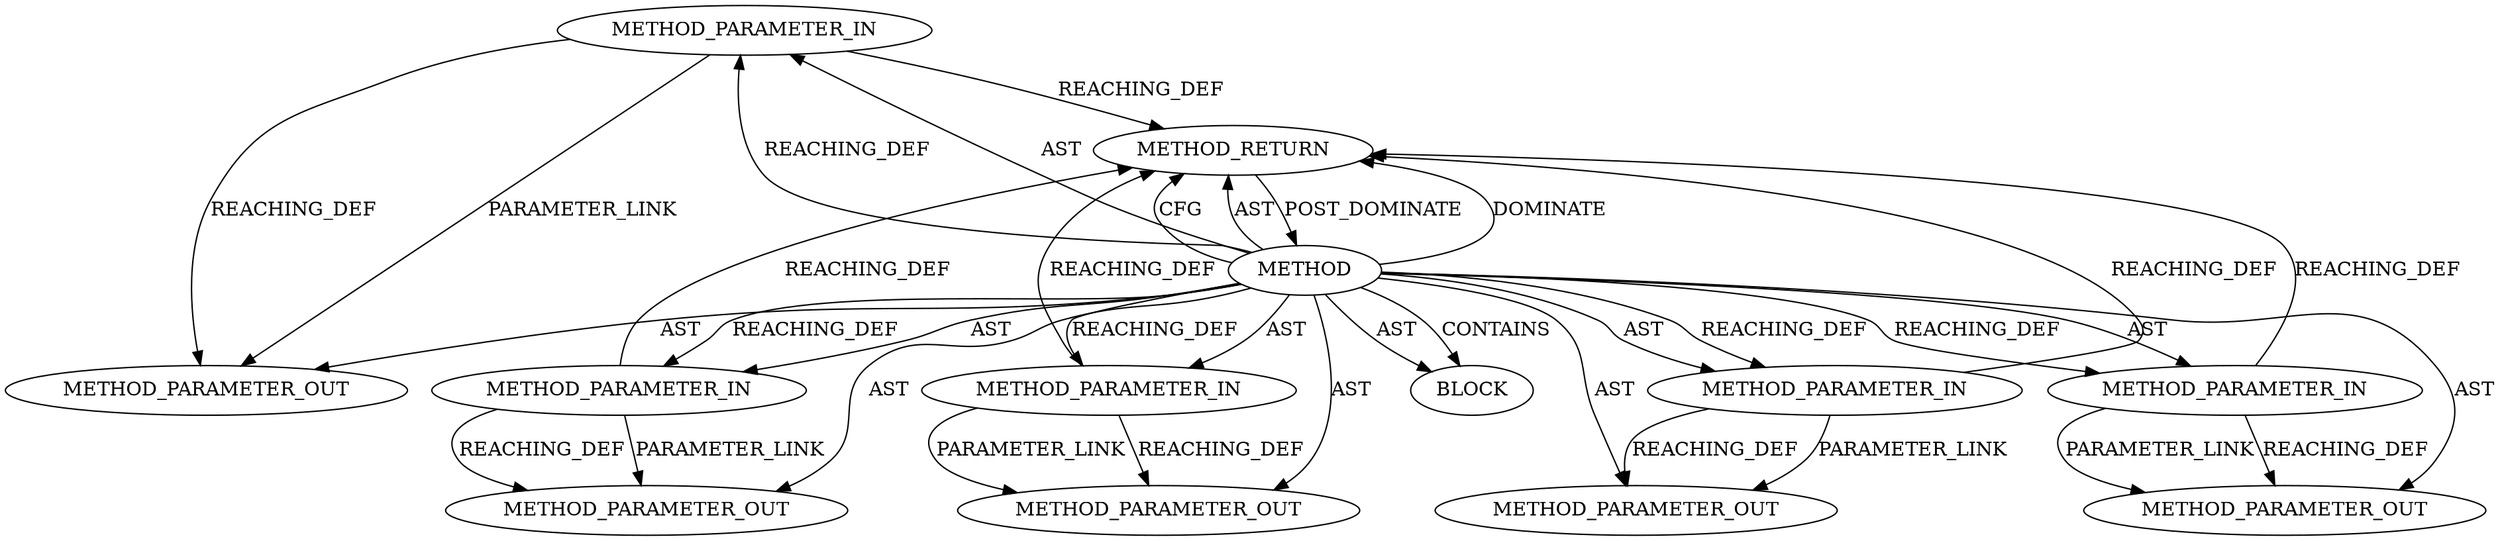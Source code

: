 digraph {
  13416 [label=METHOD_PARAMETER_OUT ORDER=1 CODE="p1" IS_VARIADIC=false TYPE_FULL_NAME="ANY" EVALUATION_STRATEGY="BY_VALUE" INDEX=1 NAME="p1"]
  13418 [label=METHOD_PARAMETER_OUT ORDER=3 CODE="p3" IS_VARIADIC=false TYPE_FULL_NAME="ANY" EVALUATION_STRATEGY="BY_VALUE" INDEX=3 NAME="p3"]
  12422 [label=METHOD_PARAMETER_IN ORDER=2 CODE="p2" IS_VARIADIC=false TYPE_FULL_NAME="ANY" EVALUATION_STRATEGY="BY_VALUE" INDEX=2 NAME="p2"]
  12424 [label=METHOD_PARAMETER_IN ORDER=4 CODE="p4" IS_VARIADIC=false TYPE_FULL_NAME="ANY" EVALUATION_STRATEGY="BY_VALUE" INDEX=4 NAME="p4"]
  13417 [label=METHOD_PARAMETER_OUT ORDER=2 CODE="p2" IS_VARIADIC=false TYPE_FULL_NAME="ANY" EVALUATION_STRATEGY="BY_VALUE" INDEX=2 NAME="p2"]
  12421 [label=METHOD_PARAMETER_IN ORDER=1 CODE="p1" IS_VARIADIC=false TYPE_FULL_NAME="ANY" EVALUATION_STRATEGY="BY_VALUE" INDEX=1 NAME="p1"]
  12427 [label=METHOD_RETURN ORDER=2 CODE="RET" TYPE_FULL_NAME="ANY" EVALUATION_STRATEGY="BY_VALUE"]
  12423 [label=METHOD_PARAMETER_IN ORDER=3 CODE="p3" IS_VARIADIC=false TYPE_FULL_NAME="ANY" EVALUATION_STRATEGY="BY_VALUE" INDEX=3 NAME="p3"]
  12426 [label=BLOCK ORDER=1 ARGUMENT_INDEX=1 CODE="<empty>" TYPE_FULL_NAME="ANY"]
  12420 [label=METHOD AST_PARENT_TYPE="NAMESPACE_BLOCK" AST_PARENT_FULL_NAME="<global>" ORDER=0 CODE="<empty>" FULL_NAME="aead_request_set_crypt" IS_EXTERNAL=true FILENAME="<empty>" SIGNATURE="" NAME="aead_request_set_crypt"]
  12425 [label=METHOD_PARAMETER_IN ORDER=5 CODE="p5" IS_VARIADIC=false TYPE_FULL_NAME="ANY" EVALUATION_STRATEGY="BY_VALUE" INDEX=5 NAME="p5"]
  13420 [label=METHOD_PARAMETER_OUT ORDER=5 CODE="p5" IS_VARIADIC=false TYPE_FULL_NAME="ANY" EVALUATION_STRATEGY="BY_VALUE" INDEX=5 NAME="p5"]
  13419 [label=METHOD_PARAMETER_OUT ORDER=4 CODE="p4" IS_VARIADIC=false TYPE_FULL_NAME="ANY" EVALUATION_STRATEGY="BY_VALUE" INDEX=4 NAME="p4"]
  12420 -> 12424 [label=AST ]
  12420 -> 12421 [label=REACHING_DEF VARIABLE=""]
  12423 -> 12427 [label=REACHING_DEF VARIABLE="p3"]
  12422 -> 13417 [label=PARAMETER_LINK ]
  12420 -> 13420 [label=AST ]
  12425 -> 13420 [label=PARAMETER_LINK ]
  12423 -> 13418 [label=PARAMETER_LINK ]
  12423 -> 13418 [label=REACHING_DEF VARIABLE="p3"]
  12420 -> 12427 [label=DOMINATE ]
  12424 -> 13419 [label=REACHING_DEF VARIABLE="p4"]
  12424 -> 13419 [label=PARAMETER_LINK ]
  12420 -> 13419 [label=AST ]
  12420 -> 12426 [label=CONTAINS ]
  12420 -> 12423 [label=AST ]
  12420 -> 12423 [label=REACHING_DEF VARIABLE=""]
  12420 -> 12424 [label=REACHING_DEF VARIABLE=""]
  12422 -> 13417 [label=REACHING_DEF VARIABLE="p2"]
  12420 -> 12421 [label=AST ]
  12421 -> 13416 [label=REACHING_DEF VARIABLE="p1"]
  12420 -> 12425 [label=REACHING_DEF VARIABLE=""]
  12420 -> 12427 [label=CFG ]
  12422 -> 12427 [label=REACHING_DEF VARIABLE="p2"]
  12424 -> 12427 [label=REACHING_DEF VARIABLE="p4"]
  12420 -> 13416 [label=AST ]
  12420 -> 12425 [label=AST ]
  12420 -> 12427 [label=AST ]
  12420 -> 13418 [label=AST ]
  12420 -> 12426 [label=AST ]
  12425 -> 13420 [label=REACHING_DEF VARIABLE="p5"]
  12421 -> 13416 [label=PARAMETER_LINK ]
  12421 -> 12427 [label=REACHING_DEF VARIABLE="p1"]
  12427 -> 12420 [label=POST_DOMINATE ]
  12420 -> 12422 [label=AST ]
  12420 -> 13417 [label=AST ]
  12420 -> 12422 [label=REACHING_DEF VARIABLE=""]
  12425 -> 12427 [label=REACHING_DEF VARIABLE="p5"]
}
